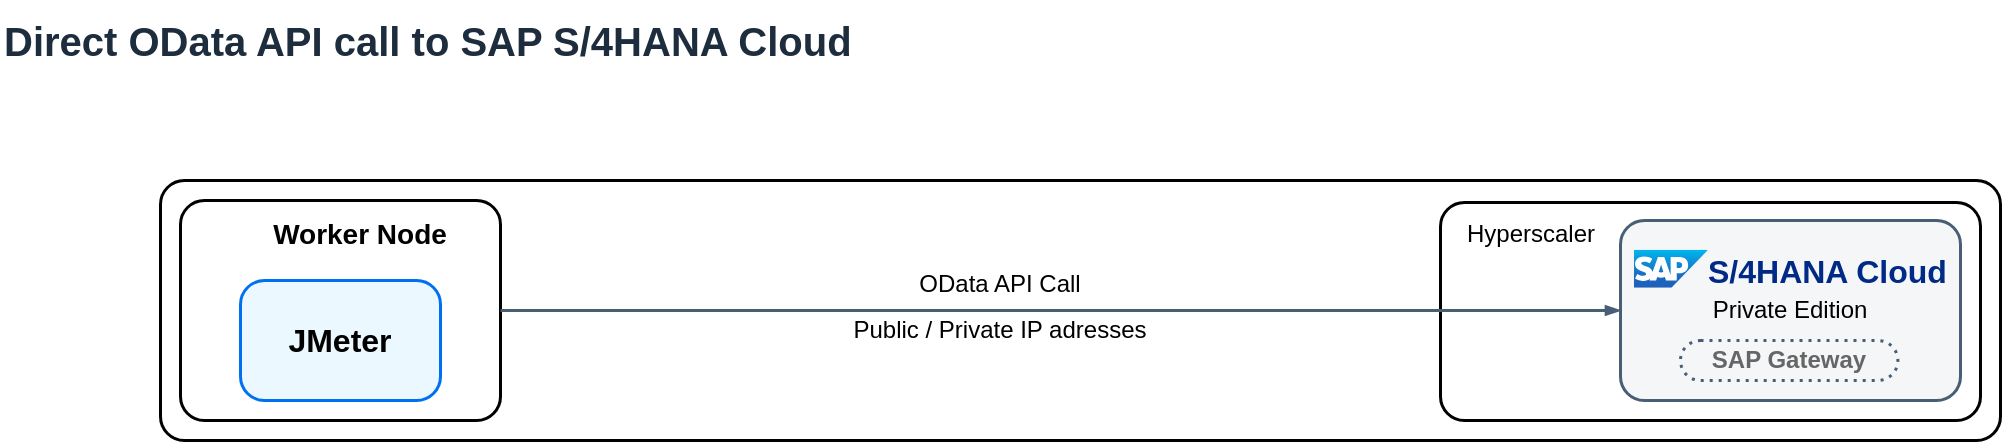 <mxfile version="24.7.17">
  <diagram name="Page-1" id="Zi_3xN67nWYaaA9T_EYX">
    <mxGraphModel dx="1242" dy="878" grid="1" gridSize="10" guides="1" tooltips="1" connect="1" arrows="1" fold="1" page="1" pageScale="1" pageWidth="1181" pageHeight="394" math="0" shadow="0">
      <root>
        <mxCell id="0" />
        <mxCell id="1" parent="0" />
        <mxCell id="5U30cNDtQMpAbmY5_7fr-1" value="" style="rounded=1;whiteSpace=wrap;html=1;arcSize=24;absoluteArcSize=1;imageWidth=64;imageHeight=64;strokeWidth=1.5;" parent="1" vertex="1">
          <mxGeometry x="110" y="100" width="920" height="130" as="geometry" />
        </mxCell>
        <mxCell id="5U30cNDtQMpAbmY5_7fr-3" value="" style="rounded=1;whiteSpace=wrap;html=1;arcSize=24;absoluteArcSize=1;imageWidth=64;imageHeight=64;strokeWidth=1.5;" parent="1" vertex="1">
          <mxGeometry x="120" y="110" width="160" height="110" as="geometry" />
        </mxCell>
        <mxCell id="5U30cNDtQMpAbmY5_7fr-4" value="Worker Node" style="text;html=1;align=center;verticalAlign=middle;whiteSpace=wrap;rounded=0;fontStyle=1;fontSize=14;" parent="1" vertex="1">
          <mxGeometry x="140" y="112.47" width="140" height="30" as="geometry" />
        </mxCell>
        <mxCell id="5U30cNDtQMpAbmY5_7fr-5" value="" style="rounded=1;whiteSpace=wrap;html=1;strokeColor=#0070F2;fillColor=#EBF8FF;arcSize=24;absoluteArcSize=1;imageWidth=64;imageHeight=64;strokeWidth=1.5;" parent="1" vertex="1">
          <mxGeometry x="150" y="150" width="100" height="60" as="geometry" />
        </mxCell>
        <mxCell id="5U30cNDtQMpAbmY5_7fr-6" value="&lt;b&gt;&lt;font style=&quot;font-size: 16px;&quot;&gt;JMeter&lt;/font&gt;&lt;/b&gt;" style="text;html=1;align=center;verticalAlign=middle;whiteSpace=wrap;rounded=0;" parent="1" vertex="1">
          <mxGeometry x="170" y="165" width="60" height="30" as="geometry" />
        </mxCell>
        <mxCell id="5U30cNDtQMpAbmY5_7fr-7" value="Public / Private IP adresses" style="text;html=1;align=center;verticalAlign=middle;whiteSpace=wrap;rounded=0;" parent="1" vertex="1">
          <mxGeometry x="440" y="160" width="180" height="30" as="geometry" />
        </mxCell>
        <mxCell id="5U30cNDtQMpAbmY5_7fr-9" value="A" style="rounded=1;whiteSpace=wrap;html=1;arcSize=24;absoluteArcSize=1;imageWidth=64;imageHeight=64;strokeWidth=1.5;" parent="1" vertex="1">
          <mxGeometry x="750" y="111" width="270" height="109" as="geometry" />
        </mxCell>
        <mxCell id="5U30cNDtQMpAbmY5_7fr-10" value="Private Edition" style="rounded=1;whiteSpace=wrap;html=1;strokeColor=#475E75;fillColor=#F5F6F7;arcSize=24;absoluteArcSize=1;imageWidth=64;imageHeight=64;strokeWidth=1.5;" parent="1" vertex="1">
          <mxGeometry x="840" y="120" width="170" height="90" as="geometry" />
        </mxCell>
        <mxCell id="5U30cNDtQMpAbmY5_7fr-13" value="&lt;b&gt;&lt;font style=&quot;color: rgb(102, 102, 102);&quot;&gt;SAP Gateway&lt;/font&gt;&lt;/b&gt;" style="rounded=1;whiteSpace=wrap;html=1;strokeColor=#475E75;fillColor=#F5F6F7;arcSize=24;absoluteArcSize=1;imageWidth=64;imageHeight=64;strokeWidth=1.5;dashed=1;dashPattern=1 2;" parent="1" vertex="1">
          <mxGeometry x="869.995" y="180" width="108.696" height="20" as="geometry" />
        </mxCell>
        <mxCell id="5U30cNDtQMpAbmY5_7fr-20" value="S/4HANA Cloud" style="image;image=img/lib/sap/SAP_Logo.svg;editableCssRules=.*;verticalLabelPosition=middle;labelBackgroundColor=none;verticalAlign=middle;imageAspect=0;labelPosition=right;align=left;fontSize=16;fontStyle=1;spacingLeft=0;fontColor=#002A86;spacing=0;" parent="1" vertex="1">
          <mxGeometry x="847" y="134.93" width="37" height="19" as="geometry" />
        </mxCell>
        <mxCell id="5U30cNDtQMpAbmY5_7fr-15" value="" style="endArrow=blockThin;html=1;strokeColor=#475e75;bendable=1;rounded=0;endFill=1;endSize=4;strokeWidth=1.5;startSize=4;startArrow=none;startFill=0;entryX=0;entryY=0.5;entryDx=0;entryDy=0;exitX=1;exitY=0.5;exitDx=0;exitDy=0;" parent="1" source="5U30cNDtQMpAbmY5_7fr-3" target="5U30cNDtQMpAbmY5_7fr-10" edge="1">
          <mxGeometry width="50" height="50" relative="1" as="geometry">
            <mxPoint x="290" y="173" as="sourcePoint" />
            <mxPoint x="828.47" y="172.92" as="targetPoint" />
            <Array as="points" />
          </mxGeometry>
        </mxCell>
        <mxCell id="5U30cNDtQMpAbmY5_7fr-21" value="OData API Call" style="text;html=1;align=center;verticalAlign=middle;whiteSpace=wrap;rounded=0;" parent="1" vertex="1">
          <mxGeometry x="440" y="137" width="180" height="30" as="geometry" />
        </mxCell>
        <mxCell id="5U30cNDtQMpAbmY5_7fr-23" value="&lt;font face=&quot;arial&quot;&gt;&lt;span style=&quot;font-size: 20px;&quot;&gt;&lt;b&gt;Direct OData API call to SAP S/4HANA Cloud&lt;/b&gt;&lt;/span&gt;&lt;/font&gt;" style="text;html=1;align=left;verticalAlign=middle;resizable=0;points=[];autosize=1;strokeColor=none;fillColor=none;fontSize=12;fontColor=#1d2d3e;fontFamily=Helvetica;" parent="1" vertex="1">
          <mxGeometry x="30" y="10" width="450" height="40" as="geometry" />
        </mxCell>
        <mxCell id="5U30cNDtQMpAbmY5_7fr-26" value="Hyperscaler" style="text;html=1;align=center;verticalAlign=middle;resizable=0;points=[];autosize=1;strokeColor=none;fillColor=none;" parent="1" vertex="1">
          <mxGeometry x="750" y="112.47" width="90" height="30" as="geometry" />
        </mxCell>
      </root>
    </mxGraphModel>
  </diagram>
</mxfile>
